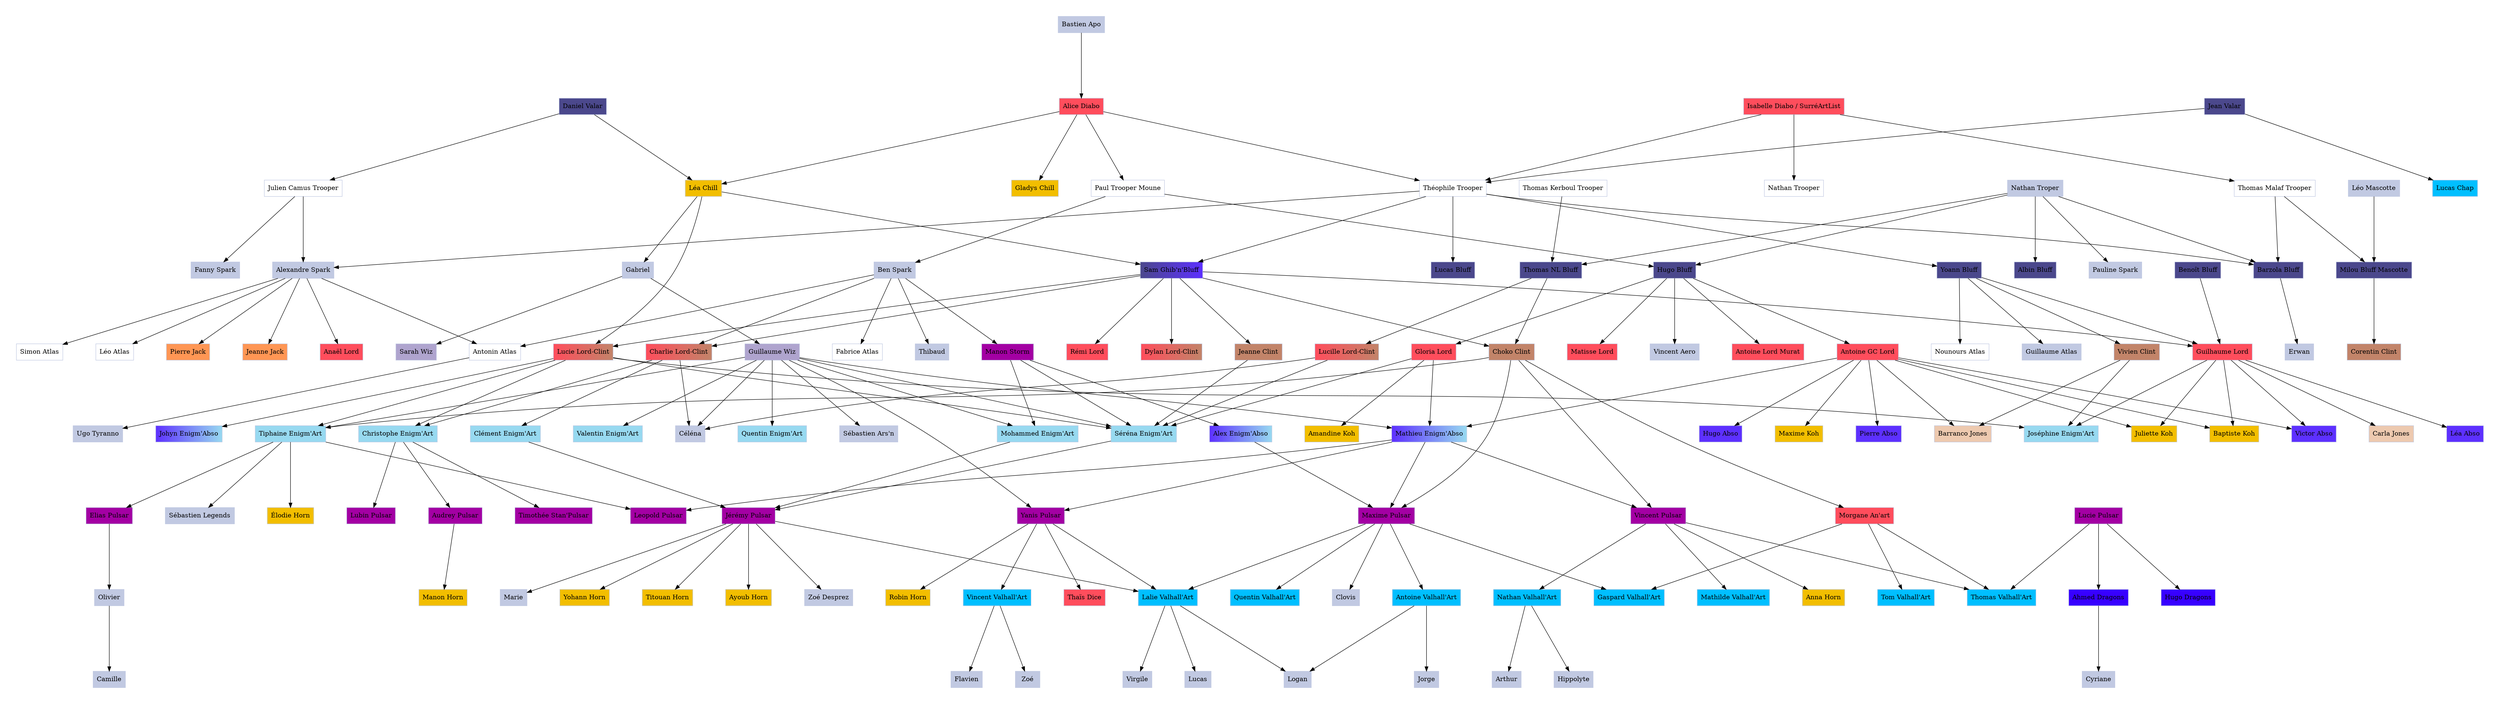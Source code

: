 /*
Syntaxe : Nom1 -> Nom2
ou
Nom1 -> {Nom2, ..., NomXX}
Si nom en plusieurs mots, mettre entre guillemets : ex "Antoine Moran" (VAUT AUSSI A DROITE). Ex :

"Jean Louis Roch" -> {"Louis XVI", Morty}

######################
LISTE DES NOMS (VEUILLEZ UTILISER UN NOM QUI EXISTE DÉJA
SI POSSIBLE POUR RACCODER, SINON RAJOUTEZ LES)

(POUR LES LISTÉS,  METTEZ LE NOM DE LISTE AUSSI SVP) :
----
Ahmed Dragons
Alice Diabo
Albin Bluff
Alexandre Spark
Alex Enigm'Abso
Amandine Koh
Anaël Lord
Anna Horn
Antoine GC Lord
Antoine Lord Murat
Antoine Valhall'Art
Antonin Atlas
Arthur
Audrey Pulsar
Ayoub Horn
Baptiste Koh
Barranco Jones
Barzola Bluff
Bastien Apo
Ben Spark
Benoît Bluff
Julien Camus Trooper
Camille
Carla Jones
Céléna
Charlie Lord-Clint
Choko Clint
Christophe Enigm'Art
Clément Enigm'Art
Clovis
Corentin Clint
Cyriane
Daniel Valar
Dylan Lord-Clint
Elias Pulsar
Élodie Horn
Fabrice Atlas
Flavien
Gabriel
Gaspard Valhall'Art
Gladys Chill
Gloria Lord
Guilhaume Lord
Guillaume Wiz
Hippolyte
Hugo Abso
Hugo Bluff
Hugo Dragons
Isabelle Diabo / SurréArtList
Jean Valar
Jeanne Clint
Jeanne Jack
Jérémy Pulsar
Johyn Enigm'Abso
Jorge
Joséphine Enigm'Art
Juliette Koh
Lalie Valhall'Art
Léa Abso
Léa Chill
Léo Atlas
Léo Mascotte
Leopold Pulsar
Logan
Lubin Pulsar
Lucas Chap
Lucas
Lucas Bluff
Lucie Lord-Clint
Lucie Pulsar
Lucille Lord-Clint
Manon Horn
Manon Storm
Marie
Mathieu Enigm'Abso
Mathilde Valhall'Art
Matisse Lord
Maxime Koh
Maxime Pulsar
Milou Bluff Mascotte
Mohammed Enigm'Art
Morgane An'art
Nathan Trooper
Nathan Valhall'Art
Nounours Atlas
Olivier
Pauline Spark
Paul Trooper Moune
Pierre Abso
Pierre Jack
Quentin Enigm'Art
Quentin Valhall'Art
Rémi Lord
Robin Horn
Sam Ghib'n'Bluff
Sarah Wiz
Sébastien Ars'n
Sébastien Legends
Séréna Enigm'Art
Simon Atlas
Thaïs Dice
Théophile Trooper
Thibaud
Thomas Kerboul Trooper
Thomas Malaf Trooper
Thomas NL Bluff
Thomas Valhall'Art
Timothée Stan'Pulsar
Tiphaine Enigm'Art
Titouan Horn
Tom Valhall'Art
Ugo Tyranno
Valentin Enigm'Art
Victor Abso
Vincent Pulsar
Vincent Valhall'Art
Vincent Aero
Virgile
Vivien Clint
Yoann Bluff
Yanis Pulsar
Yohann Horn
Zoé Desprez

----
######################

Ajoutez vos fillotages ici (je les commiterai dans 2 ans) :
*/

digraph G {
node[color = "#c1c9e2", style=filled, shape=rectangle];
graph [pad="0.5", nodesep="1", ranksep="2"]; 
"Antoine Valhall'Art" -> {Jorge, Logan}
"Lucie Lord-Clint" -> {"Joséphine Enigm'Art", "Séréna Enigm'Art", "Tiphaine Enigm'Art", "Johyn Enigm'Abso", "Christophe Enigm'Art"}
"Léa Chill" -> {"Lucie Lord-Clint", "Sam Ghib'n'Bluff", "Gabriel"}
"Lalie Valhall'Art" -> {Virgile, Lucas, Logan}
"Nathan Valhall'Art" -> {Arthur, Hippolyte}
"Alice Diabo" -> {"Léa Chill", "Paul Trooper Moune", "Théophile Trooper", "Gladys Chill"}
"Maxime Pulsar" -> {"Lalie Valhall'Art", "Quentin Valhall'Art", "Antoine Valhall'Art", "Gaspard Valhall'Art", "Clovis"} 
"Antoine GC Lord" -> {"Victor Abso", "Pierre Abso", "Hugo Abso", "Juliette Koh", "Maxime Koh", "Baptiste Koh", "Barranco Jones", "Mathieu Enigm'Abso"}
"Guilhaume Lord" -> {"Carla Jones", "Baptiste Koh", "Victor Abso", "Léa Abso", "Joséphine Enigm'Art", "Juliette Koh"}
"Yanis Pulsar" -> {"Lalie Valhall'Art", "Robin Horn", "Vincent Valhall'Art", "Thaïs Dice"} 
"Isabelle Diabo / SurréArtList" -> {"Thomas Malaf Trooper", "Théophile Trooper", "Nathan Trooper"}
"Tiphaine Enigm'Art" -> {"Elias Pulsar", "Leopold Pulsar", "Sébastien Legends", "Élodie Horn"}
"Elias Pulsar" -> Olivier
Olivier -> Camille
"Manon Storm" -> {"Alex Enigm'Abso", "Séréna Enigm'Art", "Mohammed Enigm'Art"}
"Alex Enigm'Abso" -> {"Maxime Pulsar"}
"Vincent Pulsar" -> {"Nathan Valhall'Art", "Thomas Valhall'Art", "Mathilde Valhall'Art", "Anna Horn"}
"Théophile Trooper" ->{"Alexandre Spark", "Lucas Bluff","Sam Ghib'n'Bluff","Barzola Bluff", "Yoann Bluff"}
"Yoann Bluff" -> {"Guilhaume Lord", "Nounours Atlas", "Vivien Clint", "Guillaume Atlas"}
"Hugo Bluff" -> {"Antoine GC Lord", "Antoine Lord Murat", "Gloria Lord", "Matisse Lord", "Vincent Aero"}
"Thomas Malaf Trooper" -> {"Milou Bluff Mascotte", "Barzola Bluff"}
"Nathan Troper" -> {"Barzola Bluff", "Albin Bluff", "Thomas NL Bluff", "Hugo Bluff", "Pauline Spark"}
"Mathieu Enigm'Abso" -> {"Maxime Pulsar","Yanis Pulsar","Leopold Pulsar","Vincent Pulsar"}
"Choko Clint" -> {"Tiphaine Enigm'Art", "Vincent Pulsar", "Morgane An'art", "Maxime Pulsar"}
"Léo Mascotte" -> "Milou Bluff Mascotte"
"Milou Bluff Mascotte" -> "Corentin Clint"
"Gloria Lord" -> {"Amandine Koh", "Mathieu Enigm'Abso", "Séréna Enigm'Art"}
"Jean Valar" -> {"Lucas Chap", "Théophile Trooper"}
"Barzola Bluff"->Erwan
"Bastien Apo" -> "Alice Diabo"
"Daniel Valar" -> {"Julien Camus Trooper", "Léa Chill"}
"Paul Trooper Moune" -> {"Ben Spark", "Hugo Bluff"} 
"Alexandre Spark" -> {"Simon Atlas", "Léo Atlas", "Pierre Jack", "Jeanne Jack", "Anaël Lord", "Antonin Atlas"}
"Antonin Atlas" -> {"Ugo Tyranno"}
"Thomas NL Bluff" -> {"Lucille Lord-Clint", "Choko Clint"}
"Benoît Bluff" -> "Guilhaume Lord" 
"Lucille Lord-Clint" -> {"Séréna Enigm'Art", "Céléna"}
"Audrey Pulsar" -> {"Manon Horn"}
"Julien Camus Trooper" -> {"Alexandre Spark", "Fanny Spark"}
"Sam Ghib'n'Bluff" -> {"Guilhaume Lord", "Charlie Lord-Clint", "Choko Clint", "Rémi Lord", "Lucie Lord-Clint", "Dylan Lord-Clint", "Jeanne Clint"}
"Gabriel" -> {"Sarah Wiz", "Guillaume Wiz"}
"Ben Spark" -> {"Manon Storm", "Antonin Atlas", "Fabrice Atlas", "Charlie Lord-Clint", "Thibaud"}
"Morgane An'art" -> {"Tom Valhall'Art", "Thomas Valhall'Art", "Gaspard Valhall'Art"}
"Thomas Kerboul Trooper" -> {"Thomas NL Bluff"}
"Guillaume Wiz" -> {"Mathieu Enigm'Abso", "Mohammed Enigm'Art", "Céléna", "Tiphaine Enigm'Art", "Yanis Pulsar", "Valentin Enigm'Art", "Séréna Enigm'Art", "Quentin Enigm'Art", "Sébastien Ars'n"}
"Vincent Valhall'Art" -> {Flavien, Zoé}
"Ahmed Dragons" -> {Cyriane}
"Charlie Lord-Clint" -> {"Céléna", "Clément Enigm'Art", "Christophe Enigm'Art"}
"Jeanne Clint" -> {"Séréna Enigm'Art"}
"Mohammed Enigm'Art" -> {"Jérémy Pulsar"}
"Vivien Clint" -> {"Joséphine Enigm'Art", "Barranco Jones"}
"Christophe Enigm'Art" -> {"Timothée Stan'Pulsar", "Lubin Pulsar", "Audrey Pulsar"}
"Séréna Enigm'Art" -> {"Jérémy Pulsar"}
"Clément Enigm'Art" -> {"Jérémy Pulsar"}
"Jérémy Pulsar" -> {"Yohann Horn", "Titouan Horn", "Lalie Valhall'Art", "Ayoub Horn", "Zoé Desprez", "Marie"}
"Lucie Pulsar" -> {"Thomas Valhall'Art", "Hugo Dragons", "Ahmed Dragons"}
    "Ahmed Dragons"[fillcolor="#3700ff"]
    "Alice Diabo"[fillcolor="#ff4d5c"]
    "Albin Bluff"[fillcolor="#4b488c"]
    "Alexandre Spark"[fillcolor=""]
    "Alex Enigm'Abso"[fillcolor="#5d30ff:#97d9f0"]
    "Amandine Koh"[fillcolor="#f2be00"]
    "Anaël Lord"[fillcolor="#ff4d5c"]
    "Anna Horn"[fillcolor="#f2be00"]
    "Antoine GC Lord"[fillcolor="#ff4d5c"]
    "Antoine Lord Murat"[fillcolor="#ff4d5c"]
    "Antoine Valhall'Art"[fillcolor="#00BFFF"]
    "Antonin Atlas"[fillcolor="#ffffff"]
    "Arthur"[fillcolor=""]
    "Audrey Pulsar"[fillcolor="#a300a3"]
    "Ayoub Horn"[fillcolor="#f2be00"]
    "Baptiste Koh"[fillcolor="#f2be00"]
    "Barranco Jones"[fillcolor="#edc9af"]
    "Barzola Bluff"[fillcolor="#4b488c"]
    "Bastien Apo"[fillcolor=""]
    "Ben Spark"[fillcolor=""]
    "Benoît Bluff"[fillcolor="#4b488c"]
    "Julien Camus Trooper"[fillcolor="#ffffff"]
    "Camille"[fillcolor=""]
    "Carla Jones"[fillcolor="#edc9af"]
    "Céléna"[fillcolor=""]
    "Charlie Lord-Clint"[fillcolor="#ff4d5c:#c28469"]
    "Choko Clint"[fillcolor="#c28469"]
    "Christophe Enigm'Art"[fillcolor="#97d9f0"]
    "Clément Enigm'Art"[fillcolor="#97d9f0"]
    "Clovis"[fillcolor=""]
    "Corentin Clint"[fillcolor="#c28469"]
    "Cyriane"[fillcolor=""]
    "Daniel Valar"[fillcolor="#4b488c"]
    "Dylan Lord-Clint"[fillcolor="#ff4d5c:#c28469"]
    "Elias Pulsar"[fillcolor="#a300a3"]
    "Élodie Horn"[fillcolor="#f2be00"]
    "Fabrice Atlas"[fillcolor="#ffffff"]
    "Flavien"[fillcolor=""]
    "Gabriel"[fillcolor=""]
    "Gaspard Valhall'Art"[fillcolor="#00BFFF"]
    "Gladys Chill"[fillcolor="#f2be00"]
    "Gloria Lord"[fillcolor="#ff4d5c"]
    "Guilhaume Lord"[fillcolor="#ff4d5c"]
    "Guillaume Wiz"[fillcolor="#afa4ce"]
    "Hippolyte"[fillcolor=""]
    "Hugo Abso"[fillcolor="#5d30ff"]
    "Hugo Bluff"[fillcolor="#4b488c"]
    "Hugo Dragons"[fillcolor="#3700ff"]
    "Isabelle Diabo / SurréArtList"[fillcolor="#ff4d5c"]
    "Jean Valar"[fillcolor="#4b488c"]
    "Jeanne Clint"[fillcolor="#c28469"]
    "Jeanne Jack"[fillcolor="#ff9654"]
    "Jérémy Pulsar"[fillcolor="#a300a3"]
    "Johyn Enigm'Abso"[fillcolor="#5d30ff:#97d9f0"]
    "Jorge"[fillcolor=""]
    "Joséphine Enigm'Art"[fillcolor="#97d9f0"]
    "Juliette Koh"[fillcolor="#f2be00"]
    "Lalie Valhall'Art"[fillcolor="#00BFFF"]
    "Léa Abso"[fillcolor="#5d30ff"]
    "Léa Chill"[fillcolor="#f2be00"]
    "Léo Atlas"[fillcolor="#ffffff"]
    "Léo Mascotte"[fillcolor=""]
    "Leopold Pulsar"[fillcolor="#a300a3"]
    "Logan"[fillcolor=""]
    "Lubin Pulsar"[fillcolor="#a300a3"]
    "Lucas Chap"[fillcolor="#00BFFF"]
    "Lucas Bluff"[fillcolor="#4b488c"]
    "Lucie Lord-Clint"[fillcolor="#ff4d5c:#c28469"]
    "Lucie Pulsar"[fillcolor="#a300a3"]
    "Lucille Lord-Clint"[fillcolor="#ff4d5c:#c28469"]
    "Manon Horn"[fillcolor="#f2be00"]
    "Manon Storm"[fillcolor="#a300a3"]
    "Marie"[fillcolor=""]
    "Mathieu Enigm'Abso"[fillcolor="#5d30ff:#97d9f0"]
    "Mathilde Valhall'Art"[fillcolor="#00BFFF"]
    "Matisse Lord"[fillcolor="#ff4d5c"]
    "Maxime Koh"[fillcolor="#f2be00"]
    "Maxime Pulsar"[fillcolor="#a300a3"]
    "Milou Bluff Mascotte"[fillcolor="#4b488c"]
    "Mohammed Enigm'Art"[fillcolor="#97d9f0"]
    "Morgane An'art"[fillcolor="#ff4d5c"]
    "Nathan Trooper"[fillcolor="#ffffff"]
    "Nathan Valhall'Art"[fillcolor="#00BFFF"]
    "Nounours Atlas"[fillcolor="#ffffff"]
    "Olivier"[fillcolor=""]
    "Pauline Spark"[fillcolor=""]
    "Paul Trooper Moune"[fillcolor="#ffffff"]
    "Pierre Abso"[fillcolor="#5d30ff"]
    "Pierre Jack"[fillcolor="#ff9654"]
    "Quentin Enigm'Art"[fillcolor="#97d9f0"]
    "Quentin Valhall'Art"[fillcolor="#00BFFF"]
    "Rémi Lord"[fillcolor="#ff4d5c"]
    "Robin Horn"[fillcolor="#f2be00"]
    "Sam Ghib'n'Bluff"[fillcolor="#4b488c:#5d30ff"]
    "Sarah Wiz"[fillcolor="#afa4ce"]
    "Sébastien Ars'n"[fillcolor=""]
    "Sébastien Legends"[fillcolor=""]
    "Séréna Enigm'Art"[fillcolor="#97d9f0"]
    "Simon Atlas"[fillcolor="#ffffff"]
    "Thaïs Dice"[fillcolor="#ff4d5c"]
    "Théophile Trooper"[fillcolor="#ffffff"]
    "Thibaud"[fillcolor=""]
    "Thomas Kerboul Trooper"[fillcolor="#ffffff"]
    "Thomas Malaf Trooper"[fillcolor="#ffffff"]
    "Thomas NL Bluff"[fillcolor="#4b488c"]
    "Thomas Valhall'Art"[fillcolor="#00BFFF"]
    "Timothée Stan'Pulsar"[fillcolor="#a300a3"]
    "Tiphaine Enigm'Art"[fillcolor="#97d9f0"]
    "Titouan Horn"[fillcolor="#f2be00"]
    "Tom Valhall'Art"[fillcolor="#00BFFF"]
    "Ugo Tyranno"[fillcolor=""]
    "Valentin Enigm'Art"[fillcolor="#97d9f0"]
    "Victor Abso"[fillcolor="#5d30ff"]
    "Vincent Pulsar"[fillcolor="#a300a3"]
    "Vincent Valhall'Art"[fillcolor="#00BFFF"]
    "Vincent Aero"[fillcolor=""]
    "Virgile"[fillcolor=""]
    "Vivien Clint"[fillcolor="#c28469"]
    "Yoann Bluff"[fillcolor="#4b488c"]
    "Yanis Pulsar"[fillcolor="#a300a3"]
    "Yohann Horn"[fillcolor="#f2be00"]
    "Zoé Desprez"[fillcolor=""]
}
